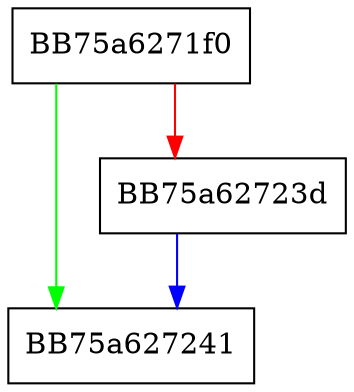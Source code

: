 digraph ScanPathSandboxed {
  node [shape="box"];
  graph [splines=ortho];
  BB75a6271f0 -> BB75a627241 [color="green"];
  BB75a6271f0 -> BB75a62723d [color="red"];
  BB75a62723d -> BB75a627241 [color="blue"];
}